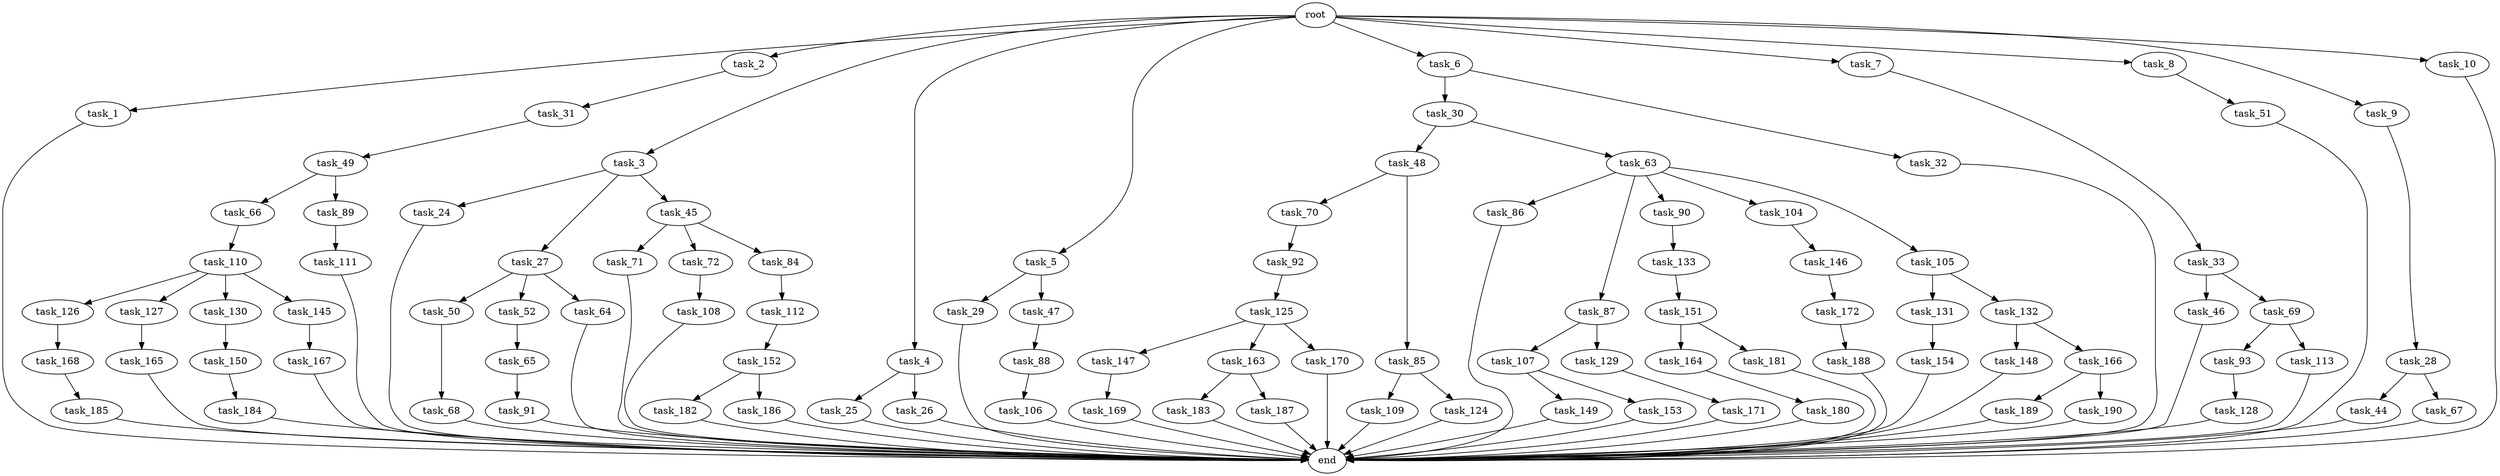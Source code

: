 digraph G {
  root [size="0.000000"];
  task_1 [size="2.048000"];
  task_2 [size="2.048000"];
  task_3 [size="2.048000"];
  task_4 [size="2.048000"];
  task_5 [size="2.048000"];
  task_6 [size="2.048000"];
  task_7 [size="2.048000"];
  task_8 [size="2.048000"];
  task_9 [size="2.048000"];
  task_10 [size="2.048000"];
  task_24 [size="68719476.736000"];
  task_25 [size="1099511627.776000"];
  task_26 [size="1099511627.776000"];
  task_27 [size="68719476.736000"];
  task_28 [size="68719476.736000"];
  task_29 [size="68719476.736000"];
  task_30 [size="1391569403.904000"];
  task_31 [size="1717986918.400000"];
  task_32 [size="1391569403.904000"];
  task_33 [size="1391569403.904000"];
  task_44 [size="154618822.656000"];
  task_45 [size="68719476.736000"];
  task_46 [size="154618822.656000"];
  task_47 [size="68719476.736000"];
  task_48 [size="1717986918.400000"];
  task_49 [size="1391569403.904000"];
  task_50 [size="841813590.016000"];
  task_51 [size="618475290.624000"];
  task_52 [size="841813590.016000"];
  task_63 [size="1717986918.400000"];
  task_64 [size="841813590.016000"];
  task_65 [size="618475290.624000"];
  task_66 [size="841813590.016000"];
  task_67 [size="154618822.656000"];
  task_68 [size="1391569403.904000"];
  task_69 [size="154618822.656000"];
  task_70 [size="1099511627.776000"];
  task_71 [size="841813590.016000"];
  task_72 [size="841813590.016000"];
  task_84 [size="841813590.016000"];
  task_85 [size="1099511627.776000"];
  task_86 [size="1099511627.776000"];
  task_87 [size="1099511627.776000"];
  task_88 [size="1391569403.904000"];
  task_89 [size="841813590.016000"];
  task_90 [size="1099511627.776000"];
  task_91 [size="618475290.624000"];
  task_92 [size="429496729.600000"];
  task_93 [size="274877906.944000"];
  task_104 [size="1099511627.776000"];
  task_105 [size="1099511627.776000"];
  task_106 [size="618475290.624000"];
  task_107 [size="68719476.736000"];
  task_108 [size="618475290.624000"];
  task_109 [size="1099511627.776000"];
  task_110 [size="841813590.016000"];
  task_111 [size="68719476.736000"];
  task_112 [size="841813590.016000"];
  task_113 [size="274877906.944000"];
  task_124 [size="1099511627.776000"];
  task_125 [size="68719476.736000"];
  task_126 [size="68719476.736000"];
  task_127 [size="68719476.736000"];
  task_128 [size="68719476.736000"];
  task_129 [size="68719476.736000"];
  task_130 [size="68719476.736000"];
  task_131 [size="841813590.016000"];
  task_132 [size="841813590.016000"];
  task_133 [size="618475290.624000"];
  task_145 [size="68719476.736000"];
  task_146 [size="429496729.600000"];
  task_147 [size="68719476.736000"];
  task_148 [size="1391569403.904000"];
  task_149 [size="274877906.944000"];
  task_150 [size="154618822.656000"];
  task_151 [size="1717986918.400000"];
  task_152 [size="618475290.624000"];
  task_153 [size="274877906.944000"];
  task_154 [size="1717986918.400000"];
  task_163 [size="68719476.736000"];
  task_164 [size="618475290.624000"];
  task_165 [size="274877906.944000"];
  task_166 [size="1391569403.904000"];
  task_167 [size="429496729.600000"];
  task_168 [size="1391569403.904000"];
  task_169 [size="1099511627.776000"];
  task_170 [size="68719476.736000"];
  task_171 [size="618475290.624000"];
  task_172 [size="1391569403.904000"];
  task_180 [size="841813590.016000"];
  task_181 [size="618475290.624000"];
  task_182 [size="429496729.600000"];
  task_183 [size="154618822.656000"];
  task_184 [size="841813590.016000"];
  task_185 [size="429496729.600000"];
  task_186 [size="429496729.600000"];
  task_187 [size="154618822.656000"];
  task_188 [size="68719476.736000"];
  task_189 [size="429496729.600000"];
  task_190 [size="429496729.600000"];
  end [size="0.000000"];

  root -> task_1 [size="1.000000"];
  root -> task_2 [size="1.000000"];
  root -> task_3 [size="1.000000"];
  root -> task_4 [size="1.000000"];
  root -> task_5 [size="1.000000"];
  root -> task_6 [size="1.000000"];
  root -> task_7 [size="1.000000"];
  root -> task_8 [size="1.000000"];
  root -> task_9 [size="1.000000"];
  root -> task_10 [size="1.000000"];
  task_1 -> end [size="1.000000"];
  task_2 -> task_31 [size="838860800.000000"];
  task_3 -> task_24 [size="33554432.000000"];
  task_3 -> task_27 [size="33554432.000000"];
  task_3 -> task_45 [size="33554432.000000"];
  task_4 -> task_25 [size="536870912.000000"];
  task_4 -> task_26 [size="536870912.000000"];
  task_5 -> task_29 [size="33554432.000000"];
  task_5 -> task_47 [size="33554432.000000"];
  task_6 -> task_30 [size="679477248.000000"];
  task_6 -> task_32 [size="679477248.000000"];
  task_7 -> task_33 [size="679477248.000000"];
  task_8 -> task_51 [size="301989888.000000"];
  task_9 -> task_28 [size="33554432.000000"];
  task_10 -> end [size="1.000000"];
  task_24 -> end [size="1.000000"];
  task_25 -> end [size="1.000000"];
  task_26 -> end [size="1.000000"];
  task_27 -> task_50 [size="411041792.000000"];
  task_27 -> task_52 [size="411041792.000000"];
  task_27 -> task_64 [size="411041792.000000"];
  task_28 -> task_44 [size="75497472.000000"];
  task_28 -> task_67 [size="75497472.000000"];
  task_29 -> end [size="1.000000"];
  task_30 -> task_48 [size="838860800.000000"];
  task_30 -> task_63 [size="838860800.000000"];
  task_31 -> task_49 [size="679477248.000000"];
  task_32 -> end [size="1.000000"];
  task_33 -> task_46 [size="75497472.000000"];
  task_33 -> task_69 [size="75497472.000000"];
  task_44 -> end [size="1.000000"];
  task_45 -> task_71 [size="411041792.000000"];
  task_45 -> task_72 [size="411041792.000000"];
  task_45 -> task_84 [size="411041792.000000"];
  task_46 -> end [size="1.000000"];
  task_47 -> task_88 [size="679477248.000000"];
  task_48 -> task_70 [size="536870912.000000"];
  task_48 -> task_85 [size="536870912.000000"];
  task_49 -> task_66 [size="411041792.000000"];
  task_49 -> task_89 [size="411041792.000000"];
  task_50 -> task_68 [size="679477248.000000"];
  task_51 -> end [size="1.000000"];
  task_52 -> task_65 [size="301989888.000000"];
  task_63 -> task_86 [size="536870912.000000"];
  task_63 -> task_87 [size="536870912.000000"];
  task_63 -> task_90 [size="536870912.000000"];
  task_63 -> task_104 [size="536870912.000000"];
  task_63 -> task_105 [size="536870912.000000"];
  task_64 -> end [size="1.000000"];
  task_65 -> task_91 [size="301989888.000000"];
  task_66 -> task_110 [size="411041792.000000"];
  task_67 -> end [size="1.000000"];
  task_68 -> end [size="1.000000"];
  task_69 -> task_93 [size="134217728.000000"];
  task_69 -> task_113 [size="134217728.000000"];
  task_70 -> task_92 [size="209715200.000000"];
  task_71 -> end [size="1.000000"];
  task_72 -> task_108 [size="301989888.000000"];
  task_84 -> task_112 [size="411041792.000000"];
  task_85 -> task_109 [size="536870912.000000"];
  task_85 -> task_124 [size="536870912.000000"];
  task_86 -> end [size="1.000000"];
  task_87 -> task_107 [size="33554432.000000"];
  task_87 -> task_129 [size="33554432.000000"];
  task_88 -> task_106 [size="301989888.000000"];
  task_89 -> task_111 [size="33554432.000000"];
  task_90 -> task_133 [size="301989888.000000"];
  task_91 -> end [size="1.000000"];
  task_92 -> task_125 [size="33554432.000000"];
  task_93 -> task_128 [size="33554432.000000"];
  task_104 -> task_146 [size="209715200.000000"];
  task_105 -> task_131 [size="411041792.000000"];
  task_105 -> task_132 [size="411041792.000000"];
  task_106 -> end [size="1.000000"];
  task_107 -> task_149 [size="134217728.000000"];
  task_107 -> task_153 [size="134217728.000000"];
  task_108 -> end [size="1.000000"];
  task_109 -> end [size="1.000000"];
  task_110 -> task_126 [size="33554432.000000"];
  task_110 -> task_127 [size="33554432.000000"];
  task_110 -> task_130 [size="33554432.000000"];
  task_110 -> task_145 [size="33554432.000000"];
  task_111 -> end [size="1.000000"];
  task_112 -> task_152 [size="301989888.000000"];
  task_113 -> end [size="1.000000"];
  task_124 -> end [size="1.000000"];
  task_125 -> task_147 [size="33554432.000000"];
  task_125 -> task_163 [size="33554432.000000"];
  task_125 -> task_170 [size="33554432.000000"];
  task_126 -> task_168 [size="679477248.000000"];
  task_127 -> task_165 [size="134217728.000000"];
  task_128 -> end [size="1.000000"];
  task_129 -> task_171 [size="301989888.000000"];
  task_130 -> task_150 [size="75497472.000000"];
  task_131 -> task_154 [size="838860800.000000"];
  task_132 -> task_148 [size="679477248.000000"];
  task_132 -> task_166 [size="679477248.000000"];
  task_133 -> task_151 [size="838860800.000000"];
  task_145 -> task_167 [size="209715200.000000"];
  task_146 -> task_172 [size="679477248.000000"];
  task_147 -> task_169 [size="536870912.000000"];
  task_148 -> end [size="1.000000"];
  task_149 -> end [size="1.000000"];
  task_150 -> task_184 [size="411041792.000000"];
  task_151 -> task_164 [size="301989888.000000"];
  task_151 -> task_181 [size="301989888.000000"];
  task_152 -> task_182 [size="209715200.000000"];
  task_152 -> task_186 [size="209715200.000000"];
  task_153 -> end [size="1.000000"];
  task_154 -> end [size="1.000000"];
  task_163 -> task_183 [size="75497472.000000"];
  task_163 -> task_187 [size="75497472.000000"];
  task_164 -> task_180 [size="411041792.000000"];
  task_165 -> end [size="1.000000"];
  task_166 -> task_189 [size="209715200.000000"];
  task_166 -> task_190 [size="209715200.000000"];
  task_167 -> end [size="1.000000"];
  task_168 -> task_185 [size="209715200.000000"];
  task_169 -> end [size="1.000000"];
  task_170 -> end [size="1.000000"];
  task_171 -> end [size="1.000000"];
  task_172 -> task_188 [size="33554432.000000"];
  task_180 -> end [size="1.000000"];
  task_181 -> end [size="1.000000"];
  task_182 -> end [size="1.000000"];
  task_183 -> end [size="1.000000"];
  task_184 -> end [size="1.000000"];
  task_185 -> end [size="1.000000"];
  task_186 -> end [size="1.000000"];
  task_187 -> end [size="1.000000"];
  task_188 -> end [size="1.000000"];
  task_189 -> end [size="1.000000"];
  task_190 -> end [size="1.000000"];
}
